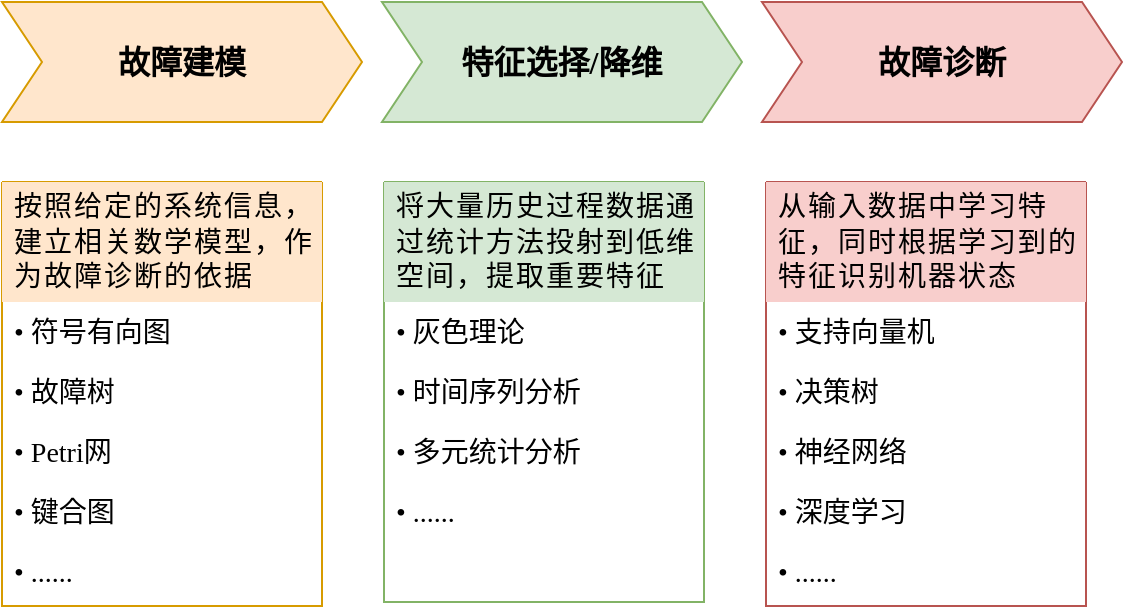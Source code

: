 <mxfile version="20.5.3" type="github">
  <diagram id="f-axBG_b61KFuieNPzLh" name="第 1 页">
    <mxGraphModel dx="815" dy="531" grid="0" gridSize="10" guides="1" tooltips="1" connect="1" arrows="1" fold="1" page="1" pageScale="1" pageWidth="827" pageHeight="1169" math="0" shadow="0">
      <root>
        <mxCell id="0" />
        <mxCell id="1" parent="0" />
        <mxCell id="Oh8rXPz_JuUDXjp5ri5R-5" value="&lt;font face=&quot;宋体&quot; style=&quot;font-size: 16px;&quot;&gt;故障建模&lt;/font&gt;" style="shape=step;perimeter=stepPerimeter;whiteSpace=wrap;html=1;fixedSize=1;fillColor=#ffe6cc;strokeColor=#d79b00;fontSize=16;fontStyle=1" parent="1" vertex="1">
          <mxGeometry x="90" y="240" width="180" height="60" as="geometry" />
        </mxCell>
        <mxCell id="Oh8rXPz_JuUDXjp5ri5R-6" value="&lt;font face=&quot;宋体&quot; style=&quot;font-size: 16px;&quot;&gt;特征选择/降维&lt;/font&gt;" style="shape=step;perimeter=stepPerimeter;whiteSpace=wrap;html=1;fixedSize=1;fillColor=#d5e8d4;strokeColor=#82b366;fontSize=16;fontStyle=1" parent="1" vertex="1">
          <mxGeometry x="280" y="240" width="180" height="60" as="geometry" />
        </mxCell>
        <mxCell id="Oh8rXPz_JuUDXjp5ri5R-7" value="&lt;font face=&quot;宋体&quot; style=&quot;font-size: 16px;&quot;&gt;故障诊断&lt;/font&gt;" style="shape=step;perimeter=stepPerimeter;whiteSpace=wrap;html=1;fixedSize=1;fillColor=#f8cecc;strokeColor=#b85450;fontSize=16;fontStyle=1" parent="1" vertex="1">
          <mxGeometry x="470" y="240" width="180" height="60" as="geometry" />
        </mxCell>
        <mxCell id="Oh8rXPz_JuUDXjp5ri5R-11" value="" style="swimlane;startSize=0;fontSize=18;fillColor=#ffe6cc;strokeColor=#d79b00;" parent="1" vertex="1">
          <mxGeometry x="90" y="330" width="160" height="212" as="geometry" />
        </mxCell>
        <mxCell id="Oh8rXPz_JuUDXjp5ri5R-16" value="&lt;span style=&quot;font-family: 宋体;&quot;&gt;• 故障树&lt;/span&gt;" style="text;strokeColor=none;fillColor=none;align=left;verticalAlign=middle;spacingLeft=4;spacingRight=4;overflow=hidden;points=[[0,0.5],[1,0.5]];portConstraint=eastwest;rotatable=0;whiteSpace=wrap;html=1;fontSize=14;dashed=1;" parent="Oh8rXPz_JuUDXjp5ri5R-11" vertex="1">
          <mxGeometry y="90" width="160" height="30" as="geometry" />
        </mxCell>
        <mxCell id="Oh8rXPz_JuUDXjp5ri5R-66" value="&lt;span style=&quot;letter-spacing: 1px;&quot;&gt;&lt;font face=&quot;宋体&quot;&gt;按照给定的系统信息，建立相关数学模型，作为故障诊断的依据&lt;/font&gt;&lt;/span&gt;" style="text;strokeColor=none;fillColor=#ffe6cc;align=left;verticalAlign=middle;spacingLeft=4;spacingRight=4;overflow=hidden;points=[[0,0.5],[1,0.5]];portConstraint=eastwest;rotatable=0;fontSize=14;dashed=1;whiteSpace=wrap;html=1;" parent="Oh8rXPz_JuUDXjp5ri5R-11" vertex="1">
          <mxGeometry width="160" height="60" as="geometry" />
        </mxCell>
        <mxCell id="80iJt4s4y_4UKkS6HkKz-1" value="&lt;font face=&quot;宋体&quot; style=&quot;font-size: 14px;&quot;&gt;• 符号有向图&lt;/font&gt;" style="text;strokeColor=none;fillColor=none;align=left;verticalAlign=middle;spacingLeft=4;spacingRight=4;overflow=hidden;points=[[0,0.5],[1,0.5]];portConstraint=eastwest;rotatable=0;whiteSpace=wrap;html=1;fontSize=14;dashed=1;" parent="Oh8rXPz_JuUDXjp5ri5R-11" vertex="1">
          <mxGeometry y="60" width="160" height="30" as="geometry" />
        </mxCell>
        <mxCell id="80iJt4s4y_4UKkS6HkKz-2" value="&lt;span style=&quot;font-family: 宋体;&quot;&gt;• Petri网&lt;/span&gt;" style="text;strokeColor=none;fillColor=none;align=left;verticalAlign=middle;spacingLeft=4;spacingRight=4;overflow=hidden;points=[[0,0.5],[1,0.5]];portConstraint=eastwest;rotatable=0;whiteSpace=wrap;html=1;fontSize=14;dashed=1;" parent="Oh8rXPz_JuUDXjp5ri5R-11" vertex="1">
          <mxGeometry y="120" width="160" height="30" as="geometry" />
        </mxCell>
        <mxCell id="80iJt4s4y_4UKkS6HkKz-3" value="&lt;span style=&quot;font-family: 宋体;&quot;&gt;• 键合图&lt;/span&gt;" style="text;strokeColor=none;fillColor=none;align=left;verticalAlign=middle;spacingLeft=4;spacingRight=4;overflow=hidden;points=[[0,0.5],[1,0.5]];portConstraint=eastwest;rotatable=0;whiteSpace=wrap;html=1;fontSize=14;dashed=1;" parent="Oh8rXPz_JuUDXjp5ri5R-11" vertex="1">
          <mxGeometry y="150" width="160" height="30" as="geometry" />
        </mxCell>
        <mxCell id="80iJt4s4y_4UKkS6HkKz-4" value="&lt;font face=&quot;宋体&quot;&gt;•&amp;nbsp;......&lt;/font&gt;" style="text;strokeColor=none;fillColor=none;align=left;verticalAlign=middle;spacingLeft=4;spacingRight=4;overflow=hidden;points=[[0,0.5],[1,0.5]];portConstraint=eastwest;rotatable=0;whiteSpace=wrap;html=1;fontSize=14;dashed=1;" parent="Oh8rXPz_JuUDXjp5ri5R-11" vertex="1">
          <mxGeometry y="180" width="160" height="30" as="geometry" />
        </mxCell>
        <mxCell id="Oh8rXPz_JuUDXjp5ri5R-51" value="" style="swimlane;startSize=0;fontSize=18;fillColor=#d5e8d4;strokeColor=#82b366;" parent="1" vertex="1">
          <mxGeometry x="281" y="330" width="160" height="210" as="geometry" />
        </mxCell>
        <mxCell id="Oh8rXPz_JuUDXjp5ri5R-52" value="&lt;span style=&quot;font-size: 14px; font-family: 宋体; letter-spacing: 0.75pt;&quot;&gt;将大量历史过程数据通过统计方法投射到低维空间，提取重要特征&lt;/span&gt;" style="text;strokeColor=none;fillColor=#d5e8d4;align=left;verticalAlign=middle;spacingLeft=4;spacingRight=4;overflow=hidden;points=[[0,0.5],[1,0.5]];portConstraint=eastwest;rotatable=0;fontSize=14;dashed=1;whiteSpace=wrap;html=1;" parent="Oh8rXPz_JuUDXjp5ri5R-51" vertex="1">
          <mxGeometry width="160" height="60" as="geometry" />
        </mxCell>
        <mxCell id="Oh8rXPz_JuUDXjp5ri5R-53" value="&lt;font face=&quot;宋体&quot; style=&quot;font-size: 14px;&quot;&gt;• 灰色理论&lt;/font&gt;" style="text;strokeColor=none;fillColor=none;align=left;verticalAlign=middle;spacingLeft=4;spacingRight=4;overflow=hidden;points=[[0,0.5],[1,0.5]];portConstraint=eastwest;rotatable=0;whiteSpace=wrap;html=1;fontSize=14;dashed=1;" parent="Oh8rXPz_JuUDXjp5ri5R-51" vertex="1">
          <mxGeometry y="60" width="160" height="30" as="geometry" />
        </mxCell>
        <mxCell id="Oh8rXPz_JuUDXjp5ri5R-54" value="&lt;font face=&quot;宋体&quot;&gt;• 时间序列分析&lt;/font&gt;" style="text;strokeColor=none;fillColor=none;align=left;verticalAlign=middle;spacingLeft=4;spacingRight=4;overflow=hidden;points=[[0,0.5],[1,0.5]];portConstraint=eastwest;rotatable=0;whiteSpace=wrap;html=1;fontSize=14;dashed=1;" parent="Oh8rXPz_JuUDXjp5ri5R-51" vertex="1">
          <mxGeometry y="90" width="160" height="30" as="geometry" />
        </mxCell>
        <mxCell id="Oh8rXPz_JuUDXjp5ri5R-55" value="&lt;font face=&quot;宋体&quot;&gt;• 多元统计分析&lt;/font&gt;" style="text;strokeColor=none;fillColor=none;align=left;verticalAlign=middle;spacingLeft=4;spacingRight=4;overflow=hidden;points=[[0,0.5],[1,0.5]];portConstraint=eastwest;rotatable=0;whiteSpace=wrap;html=1;fontSize=14;dashed=1;" parent="Oh8rXPz_JuUDXjp5ri5R-51" vertex="1">
          <mxGeometry y="120" width="160" height="30" as="geometry" />
        </mxCell>
        <mxCell id="Oh8rXPz_JuUDXjp5ri5R-57" value="&lt;font face=&quot;宋体&quot;&gt;•&amp;nbsp;......&lt;/font&gt;" style="text;strokeColor=none;fillColor=none;align=left;verticalAlign=middle;spacingLeft=4;spacingRight=4;overflow=hidden;points=[[0,0.5],[1,0.5]];portConstraint=eastwest;rotatable=0;whiteSpace=wrap;html=1;fontSize=14;dashed=1;" parent="Oh8rXPz_JuUDXjp5ri5R-51" vertex="1">
          <mxGeometry y="150" width="160" height="30" as="geometry" />
        </mxCell>
        <mxCell id="Oh8rXPz_JuUDXjp5ri5R-58" value="" style="swimlane;startSize=0;fontSize=18;fillColor=#f8cecc;strokeColor=#b85450;" parent="1" vertex="1">
          <mxGeometry x="472" y="330" width="160" height="212" as="geometry" />
        </mxCell>
        <mxCell id="Oh8rXPz_JuUDXjp5ri5R-60" value="&lt;font face=&quot;宋体&quot; style=&quot;font-size: 14px;&quot;&gt;• 支持向量机&lt;/font&gt;" style="text;strokeColor=none;fillColor=none;align=left;verticalAlign=middle;spacingLeft=4;spacingRight=4;overflow=hidden;points=[[0,0.5],[1,0.5]];portConstraint=eastwest;rotatable=0;whiteSpace=wrap;html=1;fontSize=14;dashed=1;" parent="Oh8rXPz_JuUDXjp5ri5R-58" vertex="1">
          <mxGeometry y="60" width="160" height="30" as="geometry" />
        </mxCell>
        <mxCell id="Oh8rXPz_JuUDXjp5ri5R-61" value="&lt;font face=&quot;宋体&quot;&gt;• 决策树&lt;/font&gt;" style="text;strokeColor=none;fillColor=none;align=left;verticalAlign=middle;spacingLeft=4;spacingRight=4;overflow=hidden;points=[[0,0.5],[1,0.5]];portConstraint=eastwest;rotatable=0;whiteSpace=wrap;html=1;fontSize=14;dashed=1;" parent="Oh8rXPz_JuUDXjp5ri5R-58" vertex="1">
          <mxGeometry y="90" width="160" height="30" as="geometry" />
        </mxCell>
        <mxCell id="Oh8rXPz_JuUDXjp5ri5R-62" value="&lt;font face=&quot;宋体&quot;&gt;• 神经网络&lt;/font&gt;" style="text;strokeColor=none;fillColor=none;align=left;verticalAlign=middle;spacingLeft=4;spacingRight=4;overflow=hidden;points=[[0,0.5],[1,0.5]];portConstraint=eastwest;rotatable=0;whiteSpace=wrap;html=1;fontSize=14;dashed=1;" parent="Oh8rXPz_JuUDXjp5ri5R-58" vertex="1">
          <mxGeometry y="120" width="160" height="30" as="geometry" />
        </mxCell>
        <mxCell id="Oh8rXPz_JuUDXjp5ri5R-63" value="&lt;font face=&quot;宋体&quot;&gt;• 深度学习&lt;/font&gt;" style="text;strokeColor=none;fillColor=none;align=left;verticalAlign=middle;spacingLeft=4;spacingRight=4;overflow=hidden;points=[[0,0.5],[1,0.5]];portConstraint=eastwest;rotatable=0;whiteSpace=wrap;html=1;fontSize=14;dashed=1;" parent="Oh8rXPz_JuUDXjp5ri5R-58" vertex="1">
          <mxGeometry y="150" width="160" height="30" as="geometry" />
        </mxCell>
        <mxCell id="Oh8rXPz_JuUDXjp5ri5R-65" value="&lt;font face=&quot;宋体&quot;&gt;•&amp;nbsp;......&lt;/font&gt;" style="text;strokeColor=none;fillColor=none;align=left;verticalAlign=middle;spacingLeft=4;spacingRight=4;overflow=hidden;points=[[0,0.5],[1,0.5]];portConstraint=eastwest;rotatable=0;whiteSpace=wrap;html=1;fontSize=14;dashed=1;" parent="Oh8rXPz_JuUDXjp5ri5R-58" vertex="1">
          <mxGeometry y="180" width="160" height="30" as="geometry" />
        </mxCell>
        <mxCell id="Oh8rXPz_JuUDXjp5ri5R-68" value="&lt;span style=&quot;font-size: 14px; font-family: 宋体; letter-spacing: 0.75pt;&quot;&gt;从输入数据中学习特征，同时根据学习到的特征识别机器状态&lt;/span&gt;" style="text;strokeColor=none;fillColor=#f8cecc;align=left;verticalAlign=middle;spacingLeft=4;spacingRight=4;overflow=hidden;points=[[0,0.5],[1,0.5]];portConstraint=eastwest;rotatable=0;fontSize=14;dashed=1;whiteSpace=wrap;html=1;" parent="Oh8rXPz_JuUDXjp5ri5R-58" vertex="1">
          <mxGeometry width="160" height="60" as="geometry" />
        </mxCell>
      </root>
    </mxGraphModel>
  </diagram>
</mxfile>
